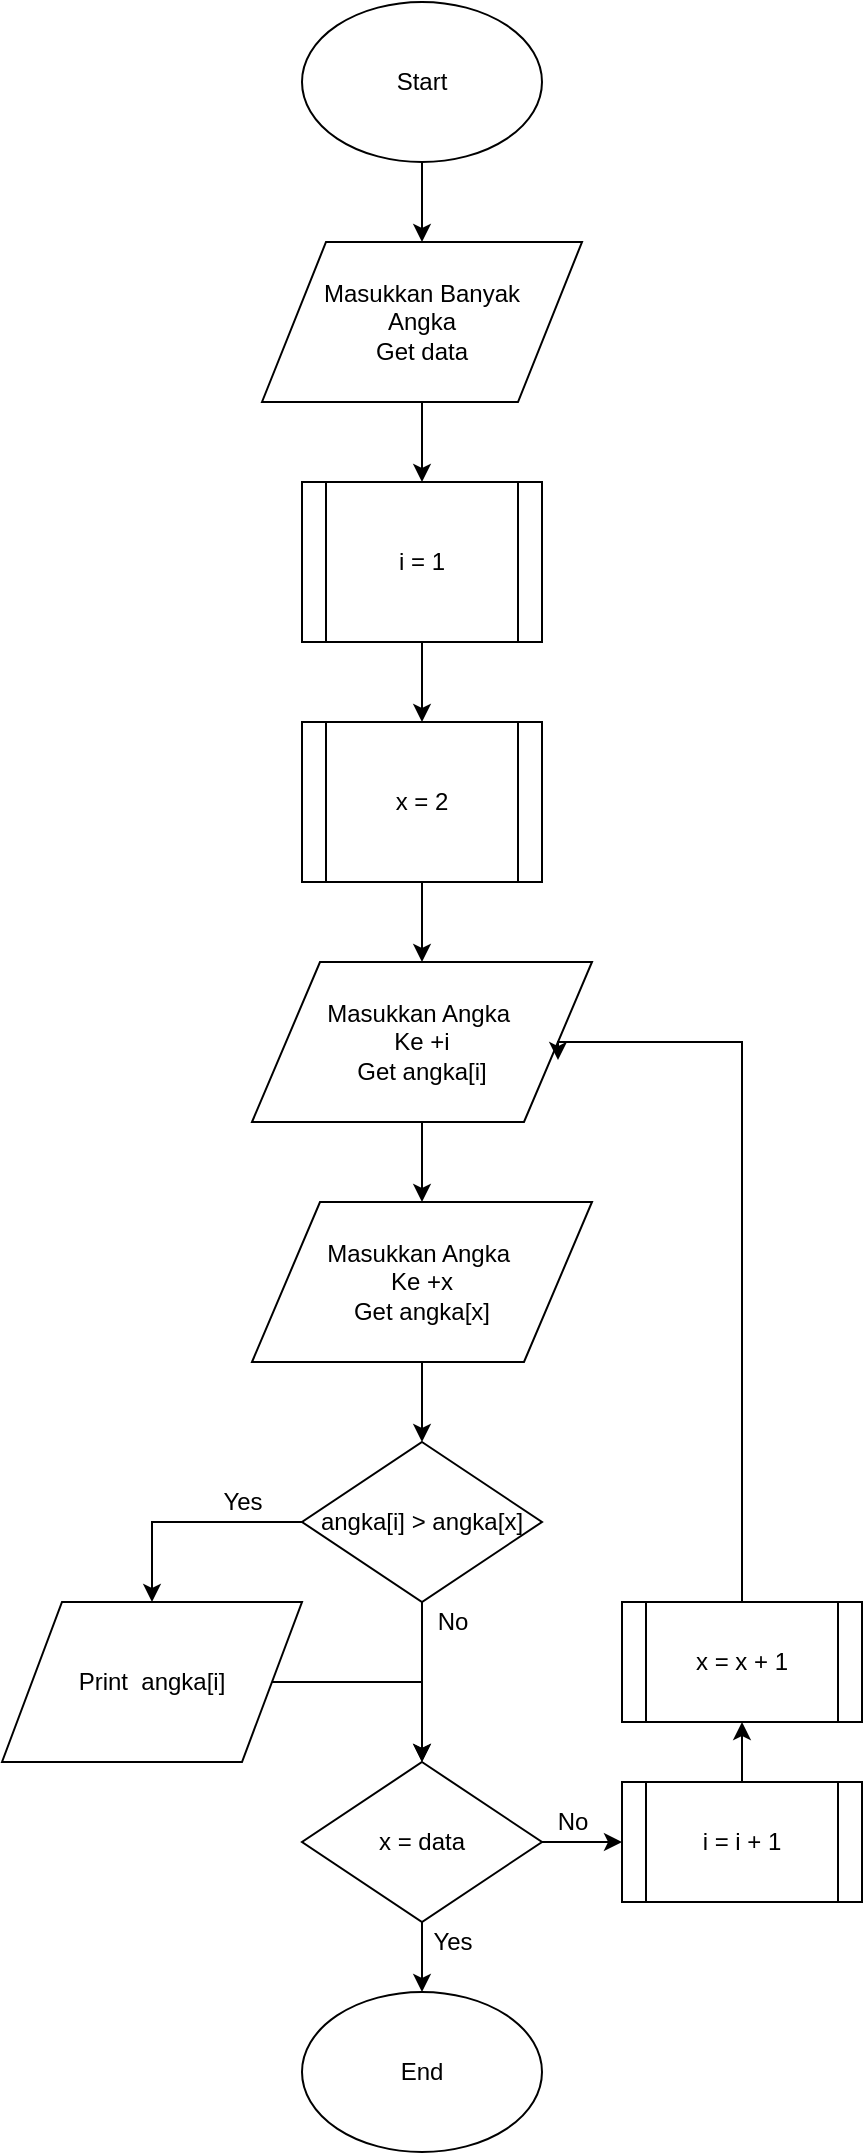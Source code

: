 <mxfile version="12.9.3" type="device"><diagram id="HxXZmC-vu9XKtske_k4Q" name="Halaman-1"><mxGraphModel dx="487" dy="305" grid="1" gridSize="10" guides="1" tooltips="1" connect="1" arrows="1" fold="1" page="1" pageScale="1" pageWidth="850" pageHeight="1100" math="0" shadow="0"><root><mxCell id="0"/><mxCell id="1" parent="0"/><mxCell id="uoGb1ps5-Obnj-rxMu5j-3" value="" style="edgeStyle=orthogonalEdgeStyle;rounded=0;orthogonalLoop=1;jettySize=auto;html=1;" edge="1" parent="1" source="uoGb1ps5-Obnj-rxMu5j-1" target="uoGb1ps5-Obnj-rxMu5j-2"><mxGeometry relative="1" as="geometry"/></mxCell><mxCell id="uoGb1ps5-Obnj-rxMu5j-1" value="Start" style="ellipse;whiteSpace=wrap;html=1;" vertex="1" parent="1"><mxGeometry x="360" y="15" width="120" height="80" as="geometry"/></mxCell><mxCell id="uoGb1ps5-Obnj-rxMu5j-5" value="" style="edgeStyle=orthogonalEdgeStyle;rounded=0;orthogonalLoop=1;jettySize=auto;html=1;" edge="1" parent="1" source="uoGb1ps5-Obnj-rxMu5j-2" target="uoGb1ps5-Obnj-rxMu5j-4"><mxGeometry relative="1" as="geometry"/></mxCell><mxCell id="uoGb1ps5-Obnj-rxMu5j-2" value="Masukkan Banyak&lt;br&gt;Angka&lt;br&gt;Get data" style="shape=parallelogram;perimeter=parallelogramPerimeter;whiteSpace=wrap;html=1;" vertex="1" parent="1"><mxGeometry x="340" y="135" width="160" height="80" as="geometry"/></mxCell><mxCell id="uoGb1ps5-Obnj-rxMu5j-7" value="" style="edgeStyle=orthogonalEdgeStyle;rounded=0;orthogonalLoop=1;jettySize=auto;html=1;" edge="1" parent="1" source="uoGb1ps5-Obnj-rxMu5j-4" target="uoGb1ps5-Obnj-rxMu5j-6"><mxGeometry relative="1" as="geometry"/></mxCell><mxCell id="uoGb1ps5-Obnj-rxMu5j-4" value="i = 1" style="shape=process;whiteSpace=wrap;html=1;backgroundOutline=1;" vertex="1" parent="1"><mxGeometry x="360" y="255" width="120" height="80" as="geometry"/></mxCell><mxCell id="uoGb1ps5-Obnj-rxMu5j-9" value="" style="edgeStyle=orthogonalEdgeStyle;rounded=0;orthogonalLoop=1;jettySize=auto;html=1;" edge="1" parent="1" source="uoGb1ps5-Obnj-rxMu5j-6" target="uoGb1ps5-Obnj-rxMu5j-8"><mxGeometry relative="1" as="geometry"/></mxCell><mxCell id="uoGb1ps5-Obnj-rxMu5j-6" value="x = 2" style="shape=process;whiteSpace=wrap;html=1;backgroundOutline=1;" vertex="1" parent="1"><mxGeometry x="360" y="375" width="120" height="80" as="geometry"/></mxCell><mxCell id="uoGb1ps5-Obnj-rxMu5j-11" value="" style="edgeStyle=orthogonalEdgeStyle;rounded=0;orthogonalLoop=1;jettySize=auto;html=1;" edge="1" parent="1" source="uoGb1ps5-Obnj-rxMu5j-8" target="uoGb1ps5-Obnj-rxMu5j-10"><mxGeometry relative="1" as="geometry"/></mxCell><mxCell id="uoGb1ps5-Obnj-rxMu5j-8" value="Masukkan Angka&amp;nbsp;&lt;br&gt;Ke +i&lt;br&gt;Get angka[i]" style="shape=parallelogram;perimeter=parallelogramPerimeter;whiteSpace=wrap;html=1;" vertex="1" parent="1"><mxGeometry x="335" y="495" width="170" height="80" as="geometry"/></mxCell><mxCell id="uoGb1ps5-Obnj-rxMu5j-13" value="" style="edgeStyle=orthogonalEdgeStyle;rounded=0;orthogonalLoop=1;jettySize=auto;html=1;" edge="1" parent="1" source="uoGb1ps5-Obnj-rxMu5j-10"><mxGeometry relative="1" as="geometry"><mxPoint x="420" y="735" as="targetPoint"/></mxGeometry></mxCell><mxCell id="uoGb1ps5-Obnj-rxMu5j-10" value="Masukkan Angka&amp;nbsp;&lt;br&gt;Ke +x&lt;br&gt;Get angka[x]" style="shape=parallelogram;perimeter=parallelogramPerimeter;whiteSpace=wrap;html=1;" vertex="1" parent="1"><mxGeometry x="335" y="615" width="170" height="80" as="geometry"/></mxCell><mxCell id="uoGb1ps5-Obnj-rxMu5j-16" style="edgeStyle=orthogonalEdgeStyle;rounded=0;orthogonalLoop=1;jettySize=auto;html=1;entryX=0.5;entryY=0;entryDx=0;entryDy=0;exitX=0;exitY=0.5;exitDx=0;exitDy=0;" edge="1" parent="1" source="uoGb1ps5-Obnj-rxMu5j-14" target="uoGb1ps5-Obnj-rxMu5j-15"><mxGeometry relative="1" as="geometry"><Array as="points"><mxPoint x="285" y="775"/></Array></mxGeometry></mxCell><mxCell id="uoGb1ps5-Obnj-rxMu5j-19" style="edgeStyle=orthogonalEdgeStyle;rounded=0;orthogonalLoop=1;jettySize=auto;html=1;entryX=0.5;entryY=0;entryDx=0;entryDy=0;" edge="1" parent="1" source="uoGb1ps5-Obnj-rxMu5j-14" target="uoGb1ps5-Obnj-rxMu5j-17"><mxGeometry relative="1" as="geometry"/></mxCell><mxCell id="uoGb1ps5-Obnj-rxMu5j-14" value="angka[i] &amp;gt; angka[x]" style="rhombus;whiteSpace=wrap;html=1;" vertex="1" parent="1"><mxGeometry x="360" y="735" width="120" height="80" as="geometry"/></mxCell><mxCell id="uoGb1ps5-Obnj-rxMu5j-22" style="edgeStyle=orthogonalEdgeStyle;rounded=0;orthogonalLoop=1;jettySize=auto;html=1;entryX=0.5;entryY=0;entryDx=0;entryDy=0;" edge="1" parent="1" source="uoGb1ps5-Obnj-rxMu5j-15" target="uoGb1ps5-Obnj-rxMu5j-17"><mxGeometry relative="1" as="geometry"><Array as="points"><mxPoint x="420" y="855"/></Array></mxGeometry></mxCell><mxCell id="uoGb1ps5-Obnj-rxMu5j-15" value="Print&amp;nbsp; angka[i]" style="shape=parallelogram;perimeter=parallelogramPerimeter;whiteSpace=wrap;html=1;" vertex="1" parent="1"><mxGeometry x="210" y="815" width="150" height="80" as="geometry"/></mxCell><mxCell id="uoGb1ps5-Obnj-rxMu5j-27" value="" style="edgeStyle=orthogonalEdgeStyle;rounded=0;orthogonalLoop=1;jettySize=auto;html=1;" edge="1" parent="1" source="uoGb1ps5-Obnj-rxMu5j-17" target="uoGb1ps5-Obnj-rxMu5j-24"><mxGeometry relative="1" as="geometry"/></mxCell><mxCell id="uoGb1ps5-Obnj-rxMu5j-29" value="" style="edgeStyle=orthogonalEdgeStyle;rounded=0;orthogonalLoop=1;jettySize=auto;html=1;entryX=0.5;entryY=0;entryDx=0;entryDy=0;" edge="1" parent="1" source="uoGb1ps5-Obnj-rxMu5j-17" target="uoGb1ps5-Obnj-rxMu5j-30"><mxGeometry relative="1" as="geometry"><mxPoint x="420" y="995" as="targetPoint"/></mxGeometry></mxCell><mxCell id="uoGb1ps5-Obnj-rxMu5j-17" value="x = data" style="rhombus;whiteSpace=wrap;html=1;" vertex="1" parent="1"><mxGeometry x="360" y="895" width="120" height="80" as="geometry"/></mxCell><mxCell id="uoGb1ps5-Obnj-rxMu5j-18" value="Yes" style="text;html=1;align=center;verticalAlign=middle;resizable=0;points=[];autosize=1;" vertex="1" parent="1"><mxGeometry x="310" y="755" width="40" height="20" as="geometry"/></mxCell><mxCell id="uoGb1ps5-Obnj-rxMu5j-20" value="No" style="text;html=1;align=center;verticalAlign=middle;resizable=0;points=[];autosize=1;" vertex="1" parent="1"><mxGeometry x="420" y="815" width="30" height="20" as="geometry"/></mxCell><mxCell id="uoGb1ps5-Obnj-rxMu5j-26" value="" style="edgeStyle=orthogonalEdgeStyle;rounded=0;orthogonalLoop=1;jettySize=auto;html=1;" edge="1" parent="1" source="uoGb1ps5-Obnj-rxMu5j-24" target="uoGb1ps5-Obnj-rxMu5j-25"><mxGeometry relative="1" as="geometry"/></mxCell><mxCell id="uoGb1ps5-Obnj-rxMu5j-24" value="i = i + 1" style="shape=process;whiteSpace=wrap;html=1;backgroundOutline=1;" vertex="1" parent="1"><mxGeometry x="520" y="905" width="120" height="60" as="geometry"/></mxCell><mxCell id="uoGb1ps5-Obnj-rxMu5j-34" style="edgeStyle=orthogonalEdgeStyle;rounded=0;orthogonalLoop=1;jettySize=auto;html=1;entryX=0.9;entryY=0.613;entryDx=0;entryDy=0;entryPerimeter=0;" edge="1" parent="1" source="uoGb1ps5-Obnj-rxMu5j-25" target="uoGb1ps5-Obnj-rxMu5j-8"><mxGeometry relative="1" as="geometry"><Array as="points"><mxPoint x="580" y="535"/><mxPoint x="488" y="535"/></Array></mxGeometry></mxCell><mxCell id="uoGb1ps5-Obnj-rxMu5j-25" value="x = x + 1" style="shape=process;whiteSpace=wrap;html=1;backgroundOutline=1;" vertex="1" parent="1"><mxGeometry x="520" y="815" width="120" height="60" as="geometry"/></mxCell><mxCell id="uoGb1ps5-Obnj-rxMu5j-30" value="End" style="ellipse;whiteSpace=wrap;html=1;" vertex="1" parent="1"><mxGeometry x="360" y="1010" width="120" height="80" as="geometry"/></mxCell><mxCell id="uoGb1ps5-Obnj-rxMu5j-31" value="No" style="text;html=1;align=center;verticalAlign=middle;resizable=0;points=[];autosize=1;" vertex="1" parent="1"><mxGeometry x="480" y="915" width="30" height="20" as="geometry"/></mxCell><mxCell id="uoGb1ps5-Obnj-rxMu5j-32" value="Yes" style="text;html=1;align=center;verticalAlign=middle;resizable=0;points=[];autosize=1;" vertex="1" parent="1"><mxGeometry x="415" y="975" width="40" height="20" as="geometry"/></mxCell></root></mxGraphModel></diagram></mxfile>